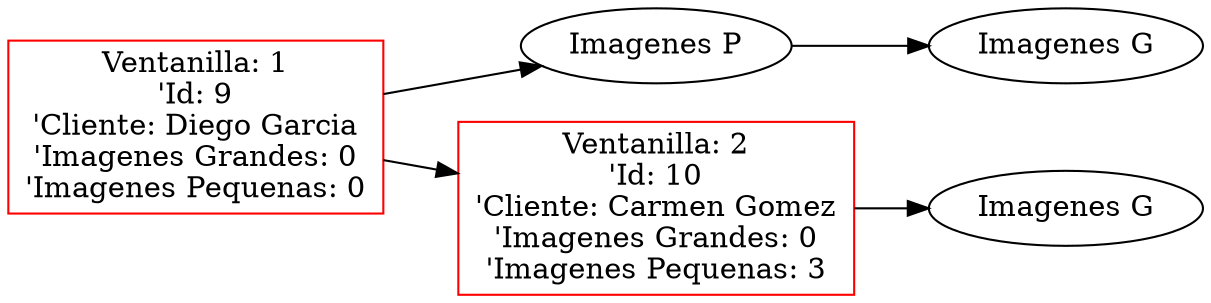  digraph G {
 rankdir=LR;
 node0 [label="Ventanilla: 1\n'Id: 9\n'Cliente: Diego Garcia\n'Imagenes Grandes: 0\n'Imagenes Pequenas: 0", color="red", shape="rectangle"];
 element00 [label="Imagenes P", shape="ellipse"];
 node0 -> element00 [dir="forward"];
 element00 -> element01 [dir="forward"];
 element01 [label="Imagenes G", shape="ellipse"];
 node1 [label="Ventanilla: 2\n'Id: 10\n'Cliente: Carmen Gomez\n'Imagenes Grandes: 0\n'Imagenes Pequenas: 3", color="red", shape="rectangle"];
 element10 [label="Imagenes G", shape="ellipse"];
 node1 -> element10 [dir="forward"];
 node0 -> node1 [dir="forward"];
 }
